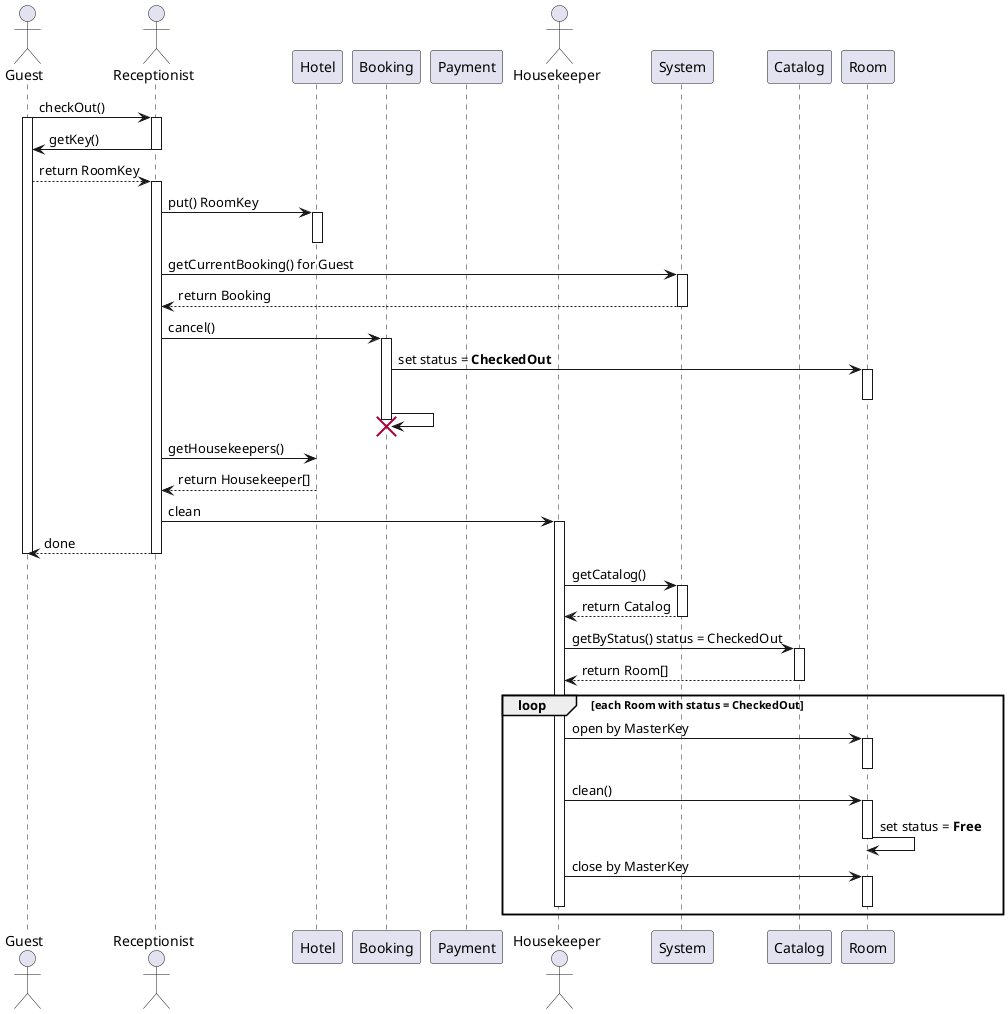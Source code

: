 @startuml
actor Guest
actor Receptionist
participant Hotel
participant Booking
participant Payment
actor Housekeeper
participant System
participant Catalog
participant Room

Guest -> Receptionist++: checkOut()
Guest++
Guest <- Receptionist--: getKey()
Guest --> Receptionist++: return RoomKey
    Receptionist -> Hotel++: put() RoomKey
        Hotel--
    Receptionist -> System++: getCurrentBooking() for Guest
    Receptionist <-- System--: return Booking
    Receptionist -> Booking++: cancel()
        Booking -> Room: set status = **CheckedOut**
        Room++
        Room--
        Booking -> Booking!!
    Receptionist -> Hotel: getHousekeepers()
    Receptionist <-- Hotel: return Housekeeper[]
    Receptionist -> Housekeeper++: clean
Guest <-- Receptionist: done
Receptionist--
Guest--

Housekeeper -> System++: getCatalog()
Housekeeper <-- System--: return Catalog
Housekeeper -> Catalog++: getByStatus() status = CheckedOut
Housekeeper <-- Catalog--: return Room[]

loop each Room with status = CheckedOut
    Housekeeper -> Room++: open by MasterKey
    Room--
    Housekeeper -> Room++: clean()
    Room-> Room: set status = **Free**
    Room--
    Housekeeper -> Room++: close by MasterKey
    Room--
    Housekeeper--
end

@enduml
